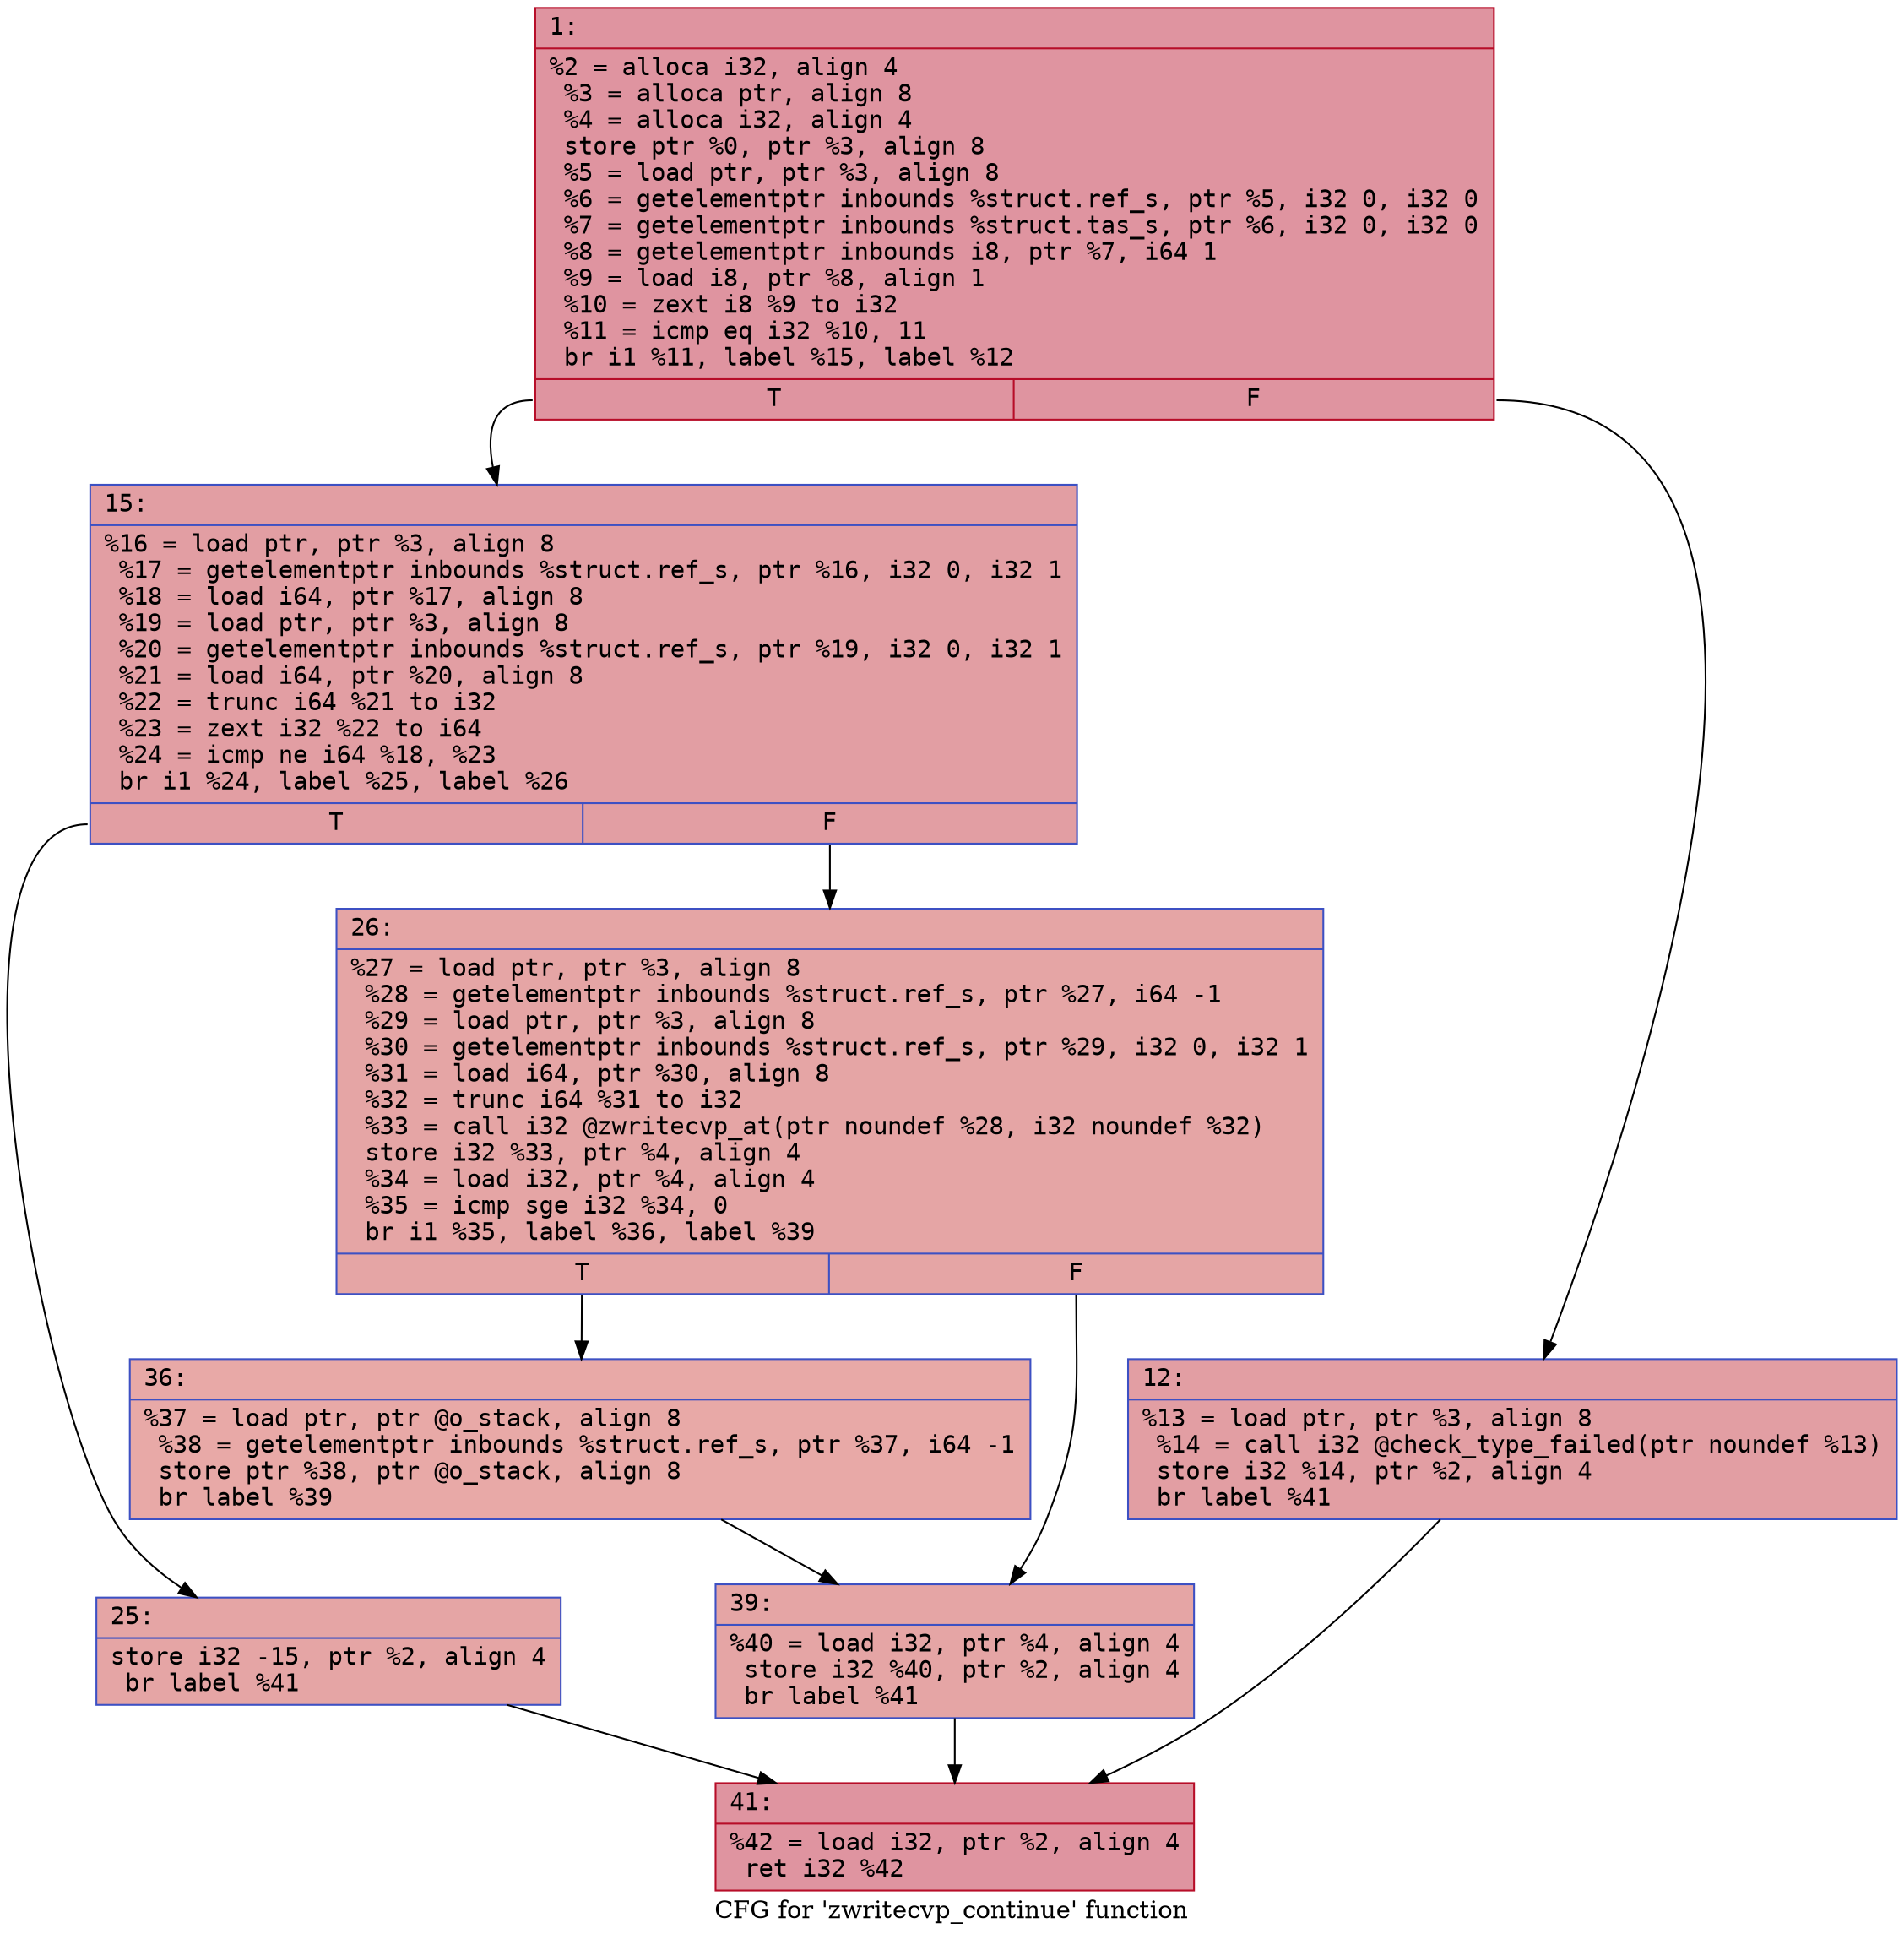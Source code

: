 digraph "CFG for 'zwritecvp_continue' function" {
	label="CFG for 'zwritecvp_continue' function";

	Node0x600001a00780 [shape=record,color="#b70d28ff", style=filled, fillcolor="#b70d2870" fontname="Courier",label="{1:\l|  %2 = alloca i32, align 4\l  %3 = alloca ptr, align 8\l  %4 = alloca i32, align 4\l  store ptr %0, ptr %3, align 8\l  %5 = load ptr, ptr %3, align 8\l  %6 = getelementptr inbounds %struct.ref_s, ptr %5, i32 0, i32 0\l  %7 = getelementptr inbounds %struct.tas_s, ptr %6, i32 0, i32 0\l  %8 = getelementptr inbounds i8, ptr %7, i64 1\l  %9 = load i8, ptr %8, align 1\l  %10 = zext i8 %9 to i32\l  %11 = icmp eq i32 %10, 11\l  br i1 %11, label %15, label %12\l|{<s0>T|<s1>F}}"];
	Node0x600001a00780:s0 -> Node0x600001a00820[tooltip="1 -> 15\nProbability 50.00%" ];
	Node0x600001a00780:s1 -> Node0x600001a007d0[tooltip="1 -> 12\nProbability 50.00%" ];
	Node0x600001a007d0 [shape=record,color="#3d50c3ff", style=filled, fillcolor="#be242e70" fontname="Courier",label="{12:\l|  %13 = load ptr, ptr %3, align 8\l  %14 = call i32 @check_type_failed(ptr noundef %13)\l  store i32 %14, ptr %2, align 4\l  br label %41\l}"];
	Node0x600001a007d0 -> Node0x600001a009b0[tooltip="12 -> 41\nProbability 100.00%" ];
	Node0x600001a00820 [shape=record,color="#3d50c3ff", style=filled, fillcolor="#be242e70" fontname="Courier",label="{15:\l|  %16 = load ptr, ptr %3, align 8\l  %17 = getelementptr inbounds %struct.ref_s, ptr %16, i32 0, i32 1\l  %18 = load i64, ptr %17, align 8\l  %19 = load ptr, ptr %3, align 8\l  %20 = getelementptr inbounds %struct.ref_s, ptr %19, i32 0, i32 1\l  %21 = load i64, ptr %20, align 8\l  %22 = trunc i64 %21 to i32\l  %23 = zext i32 %22 to i64\l  %24 = icmp ne i64 %18, %23\l  br i1 %24, label %25, label %26\l|{<s0>T|<s1>F}}"];
	Node0x600001a00820:s0 -> Node0x600001a00870[tooltip="15 -> 25\nProbability 50.00%" ];
	Node0x600001a00820:s1 -> Node0x600001a008c0[tooltip="15 -> 26\nProbability 50.00%" ];
	Node0x600001a00870 [shape=record,color="#3d50c3ff", style=filled, fillcolor="#c5333470" fontname="Courier",label="{25:\l|  store i32 -15, ptr %2, align 4\l  br label %41\l}"];
	Node0x600001a00870 -> Node0x600001a009b0[tooltip="25 -> 41\nProbability 100.00%" ];
	Node0x600001a008c0 [shape=record,color="#3d50c3ff", style=filled, fillcolor="#c5333470" fontname="Courier",label="{26:\l|  %27 = load ptr, ptr %3, align 8\l  %28 = getelementptr inbounds %struct.ref_s, ptr %27, i64 -1\l  %29 = load ptr, ptr %3, align 8\l  %30 = getelementptr inbounds %struct.ref_s, ptr %29, i32 0, i32 1\l  %31 = load i64, ptr %30, align 8\l  %32 = trunc i64 %31 to i32\l  %33 = call i32 @zwritecvp_at(ptr noundef %28, i32 noundef %32)\l  store i32 %33, ptr %4, align 4\l  %34 = load i32, ptr %4, align 4\l  %35 = icmp sge i32 %34, 0\l  br i1 %35, label %36, label %39\l|{<s0>T|<s1>F}}"];
	Node0x600001a008c0:s0 -> Node0x600001a00910[tooltip="26 -> 36\nProbability 50.00%" ];
	Node0x600001a008c0:s1 -> Node0x600001a00960[tooltip="26 -> 39\nProbability 50.00%" ];
	Node0x600001a00910 [shape=record,color="#3d50c3ff", style=filled, fillcolor="#ca3b3770" fontname="Courier",label="{36:\l|  %37 = load ptr, ptr @o_stack, align 8\l  %38 = getelementptr inbounds %struct.ref_s, ptr %37, i64 -1\l  store ptr %38, ptr @o_stack, align 8\l  br label %39\l}"];
	Node0x600001a00910 -> Node0x600001a00960[tooltip="36 -> 39\nProbability 100.00%" ];
	Node0x600001a00960 [shape=record,color="#3d50c3ff", style=filled, fillcolor="#c5333470" fontname="Courier",label="{39:\l|  %40 = load i32, ptr %4, align 4\l  store i32 %40, ptr %2, align 4\l  br label %41\l}"];
	Node0x600001a00960 -> Node0x600001a009b0[tooltip="39 -> 41\nProbability 100.00%" ];
	Node0x600001a009b0 [shape=record,color="#b70d28ff", style=filled, fillcolor="#b70d2870" fontname="Courier",label="{41:\l|  %42 = load i32, ptr %2, align 4\l  ret i32 %42\l}"];
}
